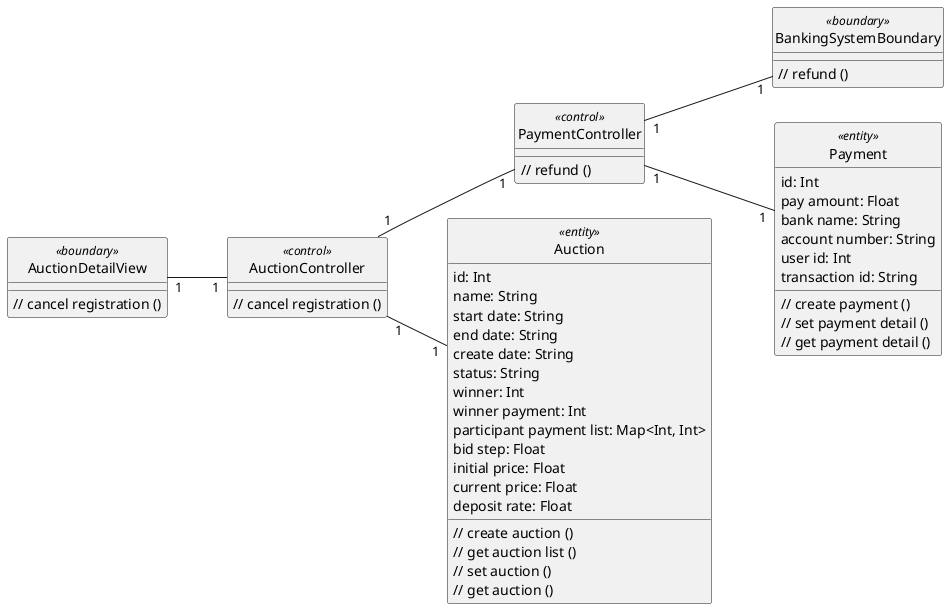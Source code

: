 @startuml cancel_registration
hide circle
skinparam classAttributeIconSize 0
left to right direction

class AuctionDetailView <<boundary>> {
  // cancel registration ()
}

class AuctionController <<control>>{
  // cancel registration ()
}

class PaymentController <<control>>{
  // refund ()
}

class BankingSystemBoundary <<boundary>> {
  // refund ()
}

class Auction <<entity>> {
  id: Int
  name: String
  start date: String
  end date: String
  create date: String
  status: String
  winner: Int
  winner payment: Int
  participant payment list: Map<Int, Int>
  bid step: Float
  initial price: Float
  current price: Float
  deposit rate: Float
  // create auction ()
  // get auction list ()
  // set auction ()
  // get auction ()
  }

class Payment <<entity>> {
  id: Int
  pay amount: Float
  bank name: String
  account number: String
  user id: Int
  transaction id: String
  // create payment ()
  // set payment detail ()
  // get payment detail ()
}

AuctionDetailView  "1" -- "1" AuctionController
AuctionController "1" -- "1" PaymentController
PaymentController "1" -- "1" BankingSystemBoundary
AuctionController "1" -- "1" Auction
PaymentController "1" -- "1" Payment
@enduml